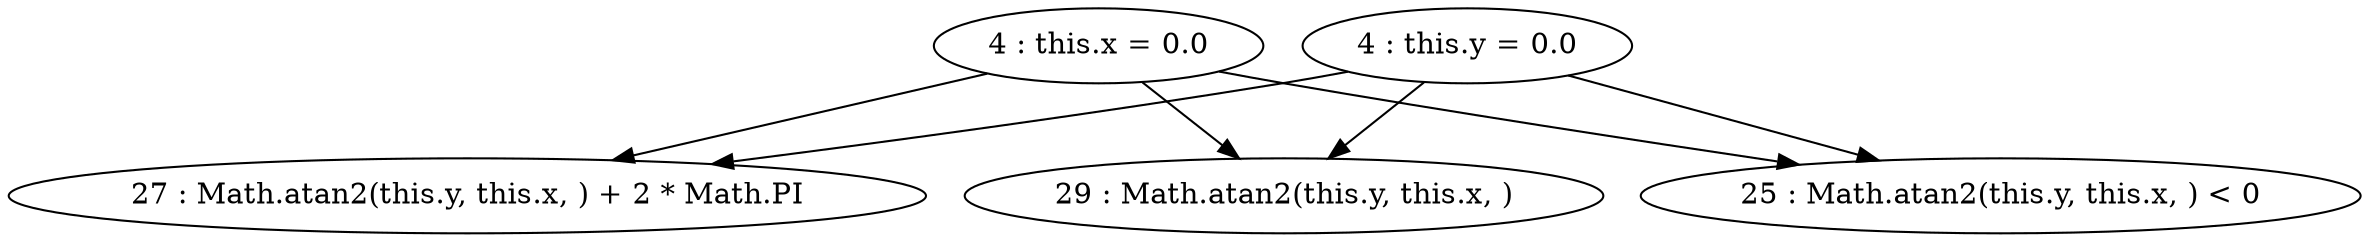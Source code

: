 digraph G {
"4 : this.x = 0.0"
"4 : this.x = 0.0" -> "27 : Math.atan2(this.y, this.x, ) + 2 * Math.PI"
"4 : this.x = 0.0" -> "29 : Math.atan2(this.y, this.x, )"
"4 : this.x = 0.0" -> "25 : Math.atan2(this.y, this.x, ) < 0"
"4 : this.y = 0.0"
"4 : this.y = 0.0" -> "27 : Math.atan2(this.y, this.x, ) + 2 * Math.PI"
"4 : this.y = 0.0" -> "29 : Math.atan2(this.y, this.x, )"
"4 : this.y = 0.0" -> "25 : Math.atan2(this.y, this.x, ) < 0"
"25 : Math.atan2(this.y, this.x, ) < 0"
"27 : Math.atan2(this.y, this.x, ) + 2 * Math.PI"
"29 : Math.atan2(this.y, this.x, )"
}